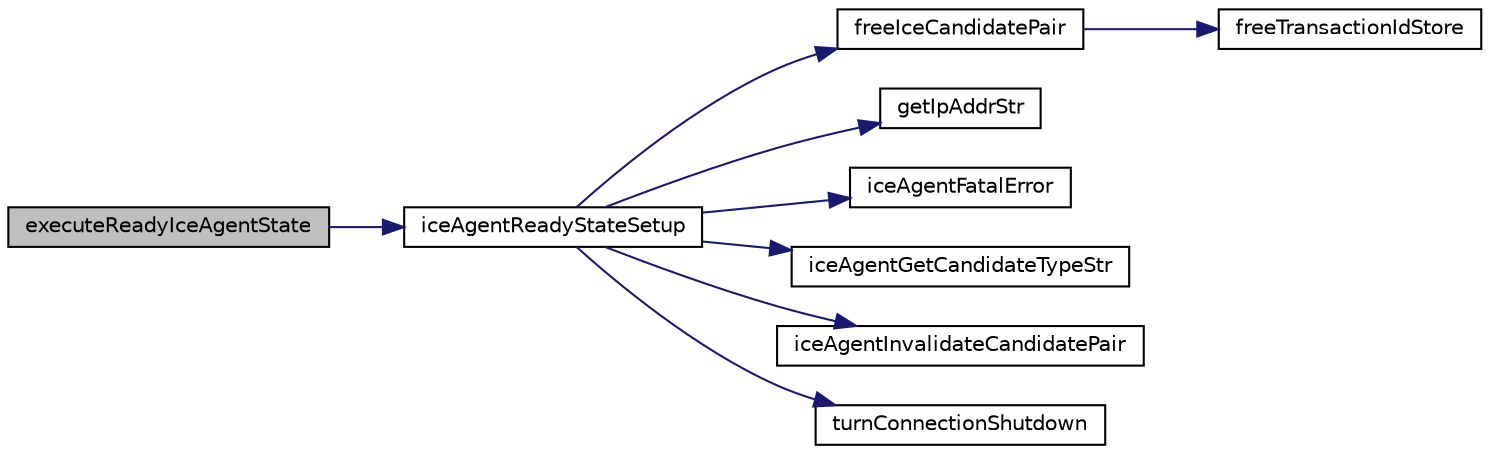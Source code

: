 digraph "executeReadyIceAgentState"
{
 // LATEX_PDF_SIZE
  edge [fontname="Helvetica",fontsize="10",labelfontname="Helvetica",labelfontsize="10"];
  node [fontname="Helvetica",fontsize="10",shape=record];
  rankdir="LR";
  Node1 [label="executeReadyIceAgentState",height=0.2,width=0.4,color="black", fillcolor="grey75", style="filled", fontcolor="black",tooltip=" "];
  Node1 -> Node2 [color="midnightblue",fontsize="10",style="solid",fontname="Helvetica"];
  Node2 [label="iceAgentReadyStateSetup",height=0.2,width=0.4,color="black", fillcolor="white", style="filled",URL="$IceAgent_8c.html#a790f69225c321a1f2ccf0bdcc3a83630",tooltip=" "];
  Node2 -> Node3 [color="midnightblue",fontsize="10",style="solid",fontname="Helvetica"];
  Node3 [label="freeIceCandidatePair",height=0.2,width=0.4,color="black", fillcolor="white", style="filled",URL="$IceAgent_8c.html#a76f0508cf719814537ce707e3f524407",tooltip=" "];
  Node3 -> Node4 [color="midnightblue",fontsize="10",style="solid",fontname="Helvetica"];
  Node4 [label="freeTransactionIdStore",height=0.2,width=0.4,color="black", fillcolor="white", style="filled",URL="$IceUtils_8c.html#aed9b171e0c60584515c04c5dd47dd112",tooltip=" "];
  Node2 -> Node5 [color="midnightblue",fontsize="10",style="solid",fontname="Helvetica"];
  Node5 [label="getIpAddrStr",height=0.2,width=0.4,color="black", fillcolor="white", style="filled",URL="$Network_8c.html#afaa547109e09c5a34437553b7258e818",tooltip=" "];
  Node2 -> Node6 [color="midnightblue",fontsize="10",style="solid",fontname="Helvetica"];
  Node6 [label="iceAgentFatalError",height=0.2,width=0.4,color="black", fillcolor="white", style="filled",URL="$IceAgent_8c.html#ae7e2880108aafbf93c4f092712d86500",tooltip=" "];
  Node2 -> Node7 [color="midnightblue",fontsize="10",style="solid",fontname="Helvetica"];
  Node7 [label="iceAgentGetCandidateTypeStr",height=0.2,width=0.4,color="black", fillcolor="white", style="filled",URL="$IceAgent_8c.html#a58c93902e850d579024bde109e85ab8b",tooltip=" "];
  Node2 -> Node8 [color="midnightblue",fontsize="10",style="solid",fontname="Helvetica"];
  Node8 [label="iceAgentInvalidateCandidatePair",height=0.2,width=0.4,color="black", fillcolor="white", style="filled",URL="$IceAgent_8c.html#add07c218275f39a2fdabc9f850eb0609",tooltip=" "];
  Node2 -> Node9 [color="midnightblue",fontsize="10",style="solid",fontname="Helvetica"];
  Node9 [label="turnConnectionShutdown",height=0.2,width=0.4,color="black", fillcolor="white", style="filled",URL="$TurnConnection_8c.html#acafa7ed7d0b238b1a6b27a78280712f8",tooltip=" "];
}
